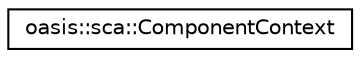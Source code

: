 digraph G
{
  edge [fontname="Helvetica",fontsize="10",labelfontname="Helvetica",labelfontsize="10"];
  node [fontname="Helvetica",fontsize="10",shape=record];
  rankdir="LR";
  Node1 [label="oasis::sca::ComponentContext",height=0.2,width=0.4,color="black", fillcolor="white", style="filled",URL="$classoasis_1_1sca_1_1_component_context.html",tooltip="ComponentContext interface testcode."];
}
